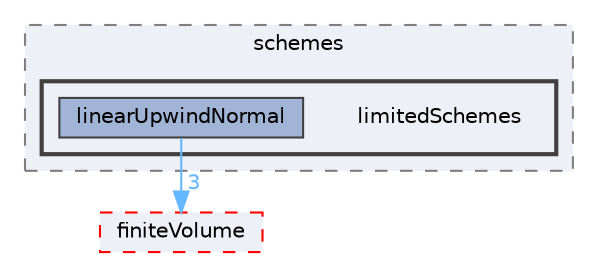 digraph "src/optimisation/adjointOptimisation/adjoint/finiteVolume/interpolation/surfaceInterpolation/schemes/limitedSchemes"
{
 // LATEX_PDF_SIZE
  bgcolor="transparent";
  edge [fontname=Helvetica,fontsize=10,labelfontname=Helvetica,labelfontsize=10];
  node [fontname=Helvetica,fontsize=10,shape=box,height=0.2,width=0.4];
  compound=true
  subgraph clusterdir_a08030812ab5b6b52a57b7bfc1f12631 {
    graph [ bgcolor="#edf0f7", pencolor="grey50", label="schemes", fontname=Helvetica,fontsize=10 style="filled,dashed", URL="dir_a08030812ab5b6b52a57b7bfc1f12631.html",tooltip=""]
  subgraph clusterdir_bdb9d7b8d55db1f4a3a3c7b911f7066f {
    graph [ bgcolor="#edf0f7", pencolor="grey25", label="", fontname=Helvetica,fontsize=10 style="filled,bold", URL="dir_bdb9d7b8d55db1f4a3a3c7b911f7066f.html",tooltip=""]
    dir_bdb9d7b8d55db1f4a3a3c7b911f7066f [shape=plaintext, label="limitedSchemes"];
  dir_bd0f6247c3c105e7fc72c59c8255b6fd [label="linearUpwindNormal", fillcolor="#a2b4d6", color="grey25", style="filled", URL="dir_bd0f6247c3c105e7fc72c59c8255b6fd.html",tooltip=""];
  }
  }
  dir_9bd15774b555cf7259a6fa18f99fe99b [label="finiteVolume", fillcolor="#edf0f7", color="red", style="filled,dashed", URL="dir_9bd15774b555cf7259a6fa18f99fe99b.html",tooltip=""];
  dir_bd0f6247c3c105e7fc72c59c8255b6fd->dir_9bd15774b555cf7259a6fa18f99fe99b [headlabel="3", labeldistance=1.5 headhref="dir_002210_001387.html" href="dir_002210_001387.html" color="steelblue1" fontcolor="steelblue1"];
}
